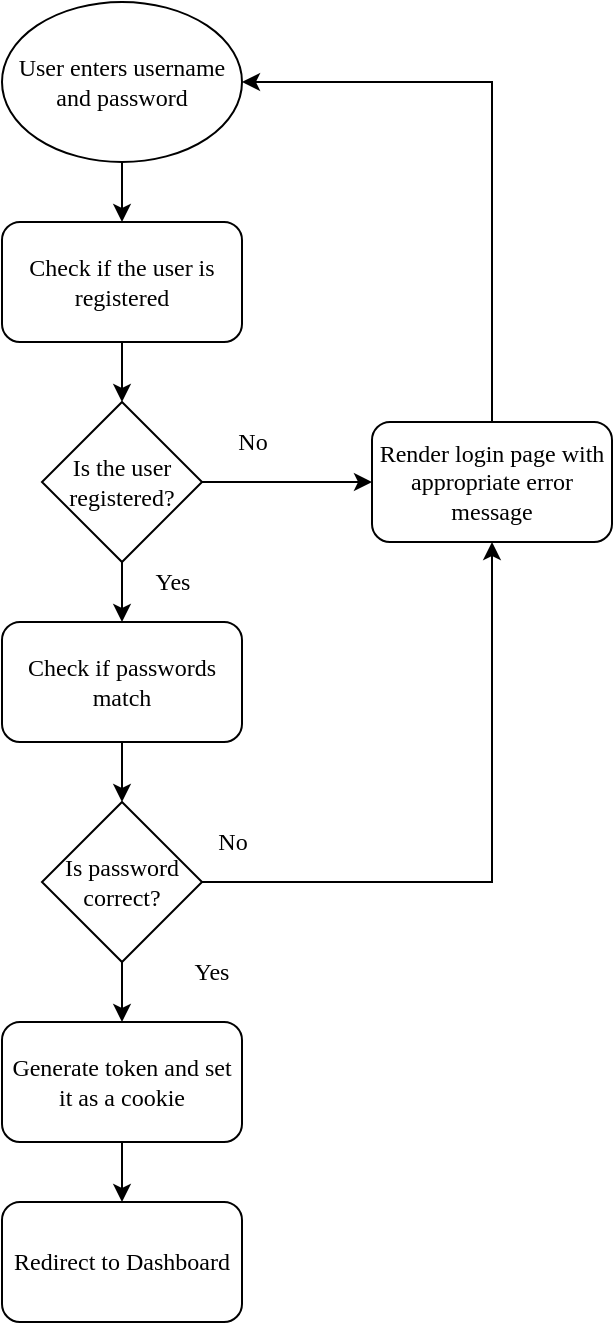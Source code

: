 <mxfile version="16.5.1" type="device"><diagram id="-m4EcYdoKm6geZyVPj-U" name="Page-1"><mxGraphModel dx="868" dy="1663" grid="1" gridSize="10" guides="1" tooltips="1" connect="1" arrows="1" fold="1" page="1" pageScale="1" pageWidth="850" pageHeight="1100" math="0" shadow="0"><root><mxCell id="0"/><mxCell id="1" parent="0"/><mxCell id="8EMqyap913tEJOcER4qL-9" style="edgeStyle=orthogonalEdgeStyle;rounded=0;orthogonalLoop=1;jettySize=auto;html=1;exitX=0.5;exitY=1;exitDx=0;exitDy=0;entryX=0.5;entryY=0;entryDx=0;entryDy=0;fontFamily=Times New Roman;" edge="1" parent="1" source="8EMqyap913tEJOcER4qL-1" target="8EMqyap913tEJOcER4qL-8"><mxGeometry relative="1" as="geometry"/></mxCell><mxCell id="8EMqyap913tEJOcER4qL-1" value="&lt;font face=&quot;Times New Roman&quot;&gt;User enters username and password&lt;/font&gt;" style="ellipse;whiteSpace=wrap;html=1;" vertex="1" parent="1"><mxGeometry x="325" y="-20" width="120" height="80" as="geometry"/></mxCell><mxCell id="8EMqyap913tEJOcER4qL-11" style="edgeStyle=orthogonalEdgeStyle;rounded=0;orthogonalLoop=1;jettySize=auto;html=1;exitX=0.5;exitY=1;exitDx=0;exitDy=0;entryX=0.5;entryY=0;entryDx=0;entryDy=0;fontFamily=Times New Roman;" edge="1" parent="1" source="8EMqyap913tEJOcER4qL-2" target="8EMqyap913tEJOcER4qL-7"><mxGeometry relative="1" as="geometry"/></mxCell><mxCell id="8EMqyap913tEJOcER4qL-15" style="edgeStyle=orthogonalEdgeStyle;rounded=0;orthogonalLoop=1;jettySize=auto;html=1;exitX=1;exitY=0.5;exitDx=0;exitDy=0;entryX=0;entryY=0.5;entryDx=0;entryDy=0;fontFamily=Times New Roman;" edge="1" parent="1" source="8EMqyap913tEJOcER4qL-2" target="8EMqyap913tEJOcER4qL-5"><mxGeometry relative="1" as="geometry"/></mxCell><mxCell id="8EMqyap913tEJOcER4qL-2" value="&lt;font face=&quot;Times New Roman&quot;&gt;Is the user registered?&lt;/font&gt;" style="rhombus;whiteSpace=wrap;html=1;" vertex="1" parent="1"><mxGeometry x="345" y="180" width="80" height="80" as="geometry"/></mxCell><mxCell id="8EMqyap913tEJOcER4qL-14" style="edgeStyle=orthogonalEdgeStyle;rounded=0;orthogonalLoop=1;jettySize=auto;html=1;exitX=0.5;exitY=1;exitDx=0;exitDy=0;entryX=0.5;entryY=0;entryDx=0;entryDy=0;fontFamily=Times New Roman;" edge="1" parent="1" source="8EMqyap913tEJOcER4qL-3" target="8EMqyap913tEJOcER4qL-4"><mxGeometry relative="1" as="geometry"/></mxCell><mxCell id="8EMqyap913tEJOcER4qL-3" value="&lt;font face=&quot;Times New Roman&quot;&gt;Generate token and set it as a cookie&lt;/font&gt;" style="rounded=1;whiteSpace=wrap;html=1;" vertex="1" parent="1"><mxGeometry x="325" y="490" width="120" height="60" as="geometry"/></mxCell><mxCell id="8EMqyap913tEJOcER4qL-4" value="&lt;font face=&quot;Times New Roman&quot;&gt;Redirect to Dashboard&lt;/font&gt;" style="rounded=1;whiteSpace=wrap;html=1;" vertex="1" parent="1"><mxGeometry x="325" y="580" width="120" height="60" as="geometry"/></mxCell><mxCell id="8EMqyap913tEJOcER4qL-18" style="edgeStyle=orthogonalEdgeStyle;rounded=0;orthogonalLoop=1;jettySize=auto;html=1;exitX=0.5;exitY=0;exitDx=0;exitDy=0;entryX=1;entryY=0.5;entryDx=0;entryDy=0;fontFamily=Times New Roman;" edge="1" parent="1" source="8EMqyap913tEJOcER4qL-5" target="8EMqyap913tEJOcER4qL-1"><mxGeometry relative="1" as="geometry"/></mxCell><mxCell id="8EMqyap913tEJOcER4qL-5" value="&lt;font face=&quot;Times New Roman&quot;&gt;Render login page with a&lt;span&gt;ppropriate&amp;nbsp;&lt;/span&gt;error message&lt;/font&gt;" style="rounded=1;whiteSpace=wrap;html=1;" vertex="1" parent="1"><mxGeometry x="510" y="190" width="120" height="60" as="geometry"/></mxCell><mxCell id="8EMqyap913tEJOcER4qL-13" style="edgeStyle=orthogonalEdgeStyle;rounded=0;orthogonalLoop=1;jettySize=auto;html=1;exitX=0.5;exitY=1;exitDx=0;exitDy=0;entryX=0.5;entryY=0;entryDx=0;entryDy=0;fontFamily=Times New Roman;" edge="1" parent="1" source="8EMqyap913tEJOcER4qL-6" target="8EMqyap913tEJOcER4qL-3"><mxGeometry relative="1" as="geometry"/></mxCell><mxCell id="8EMqyap913tEJOcER4qL-17" style="edgeStyle=orthogonalEdgeStyle;rounded=0;orthogonalLoop=1;jettySize=auto;html=1;exitX=1;exitY=0.5;exitDx=0;exitDy=0;fontFamily=Times New Roman;" edge="1" parent="1" source="8EMqyap913tEJOcER4qL-6" target="8EMqyap913tEJOcER4qL-5"><mxGeometry relative="1" as="geometry"/></mxCell><mxCell id="8EMqyap913tEJOcER4qL-6" value="&lt;font face=&quot;Times New Roman&quot;&gt;Is password correct?&lt;/font&gt;" style="rhombus;whiteSpace=wrap;html=1;" vertex="1" parent="1"><mxGeometry x="345" y="380" width="80" height="80" as="geometry"/></mxCell><mxCell id="8EMqyap913tEJOcER4qL-12" style="edgeStyle=orthogonalEdgeStyle;rounded=0;orthogonalLoop=1;jettySize=auto;html=1;exitX=0.5;exitY=1;exitDx=0;exitDy=0;entryX=0.5;entryY=0;entryDx=0;entryDy=0;fontFamily=Times New Roman;" edge="1" parent="1" source="8EMqyap913tEJOcER4qL-7" target="8EMqyap913tEJOcER4qL-6"><mxGeometry relative="1" as="geometry"/></mxCell><mxCell id="8EMqyap913tEJOcER4qL-7" value="&lt;font face=&quot;Times New Roman&quot;&gt;Check if passwords match&lt;/font&gt;" style="rounded=1;whiteSpace=wrap;html=1;" vertex="1" parent="1"><mxGeometry x="325" y="290" width="120" height="60" as="geometry"/></mxCell><mxCell id="8EMqyap913tEJOcER4qL-10" style="edgeStyle=orthogonalEdgeStyle;rounded=0;orthogonalLoop=1;jettySize=auto;html=1;exitX=0.5;exitY=1;exitDx=0;exitDy=0;entryX=0.5;entryY=0;entryDx=0;entryDy=0;fontFamily=Times New Roman;" edge="1" parent="1" source="8EMqyap913tEJOcER4qL-8" target="8EMqyap913tEJOcER4qL-2"><mxGeometry relative="1" as="geometry"/></mxCell><mxCell id="8EMqyap913tEJOcER4qL-8" value="&lt;font face=&quot;Times New Roman&quot;&gt;Check if the user is registered&lt;/font&gt;" style="rounded=1;whiteSpace=wrap;html=1;" vertex="1" parent="1"><mxGeometry x="325" y="90" width="120" height="60" as="geometry"/></mxCell><mxCell id="8EMqyap913tEJOcER4qL-19" value="Yes" style="text;html=1;strokeColor=none;fillColor=none;align=center;verticalAlign=middle;whiteSpace=wrap;rounded=0;fontFamily=Times New Roman;" vertex="1" parent="1"><mxGeometry x="400" y="450" width="60" height="30" as="geometry"/></mxCell><mxCell id="8EMqyap913tEJOcER4qL-20" value="No" style="text;html=1;align=center;verticalAlign=middle;resizable=0;points=[];autosize=1;strokeColor=none;fillColor=none;fontFamily=Times New Roman;" vertex="1" parent="1"><mxGeometry x="425" y="390" width="30" height="20" as="geometry"/></mxCell><mxCell id="8EMqyap913tEJOcER4qL-21" value="Yes" style="text;html=1;align=center;verticalAlign=middle;resizable=0;points=[];autosize=1;strokeColor=none;fillColor=none;fontFamily=Times New Roman;" vertex="1" parent="1"><mxGeometry x="395" y="260" width="30" height="20" as="geometry"/></mxCell><mxCell id="8EMqyap913tEJOcER4qL-22" value="No" style="text;html=1;align=center;verticalAlign=middle;resizable=0;points=[];autosize=1;strokeColor=none;fillColor=none;fontFamily=Times New Roman;" vertex="1" parent="1"><mxGeometry x="435" y="190" width="30" height="20" as="geometry"/></mxCell></root></mxGraphModel></diagram></mxfile>